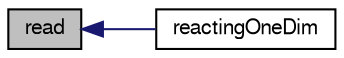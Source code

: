 digraph "read"
{
  bgcolor="transparent";
  edge [fontname="FreeSans",fontsize="10",labelfontname="FreeSans",labelfontsize="10"];
  node [fontname="FreeSans",fontsize="10",shape=record];
  rankdir="LR";
  Node144 [label="read",height=0.2,width=0.4,color="black", fillcolor="grey75", style="filled", fontcolor="black"];
  Node144 -> Node145 [dir="back",color="midnightblue",fontsize="10",style="solid",fontname="FreeSans"];
  Node145 [label="reactingOneDim",height=0.2,width=0.4,color="black",URL="$a28978.html#aff6532b6be3b46bb2b8e54e87dad9934",tooltip="Construct from type name and mesh. "];
}
